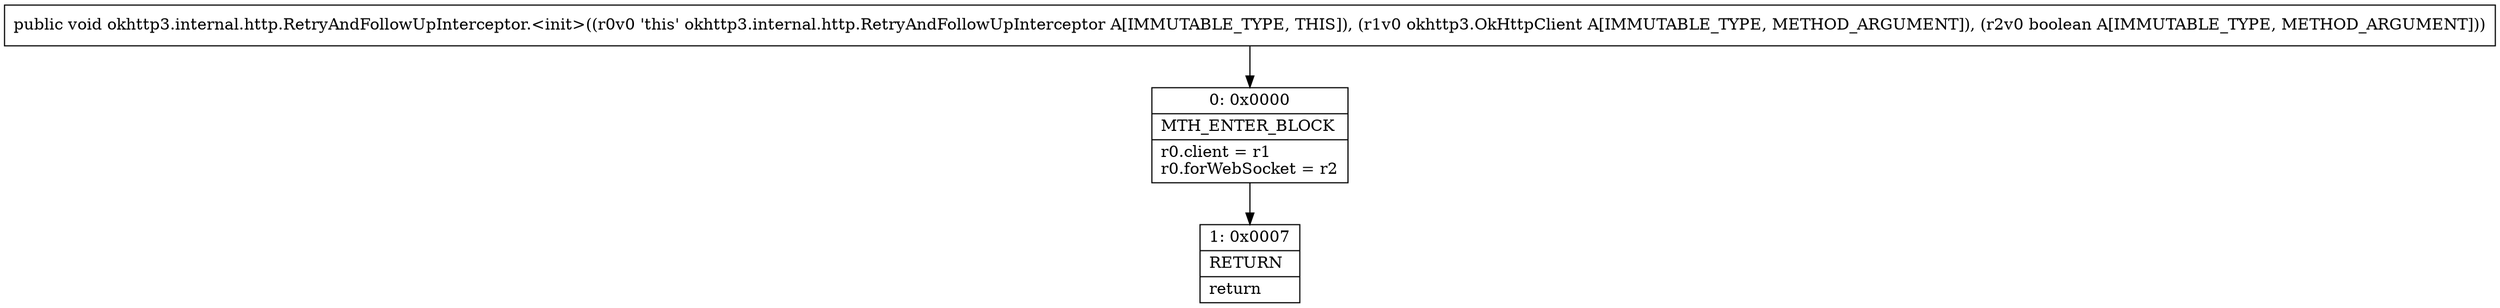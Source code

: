 digraph "CFG forokhttp3.internal.http.RetryAndFollowUpInterceptor.\<init\>(Lokhttp3\/OkHttpClient;Z)V" {
Node_0 [shape=record,label="{0\:\ 0x0000|MTH_ENTER_BLOCK\l|r0.client = r1\lr0.forWebSocket = r2\l}"];
Node_1 [shape=record,label="{1\:\ 0x0007|RETURN\l|return\l}"];
MethodNode[shape=record,label="{public void okhttp3.internal.http.RetryAndFollowUpInterceptor.\<init\>((r0v0 'this' okhttp3.internal.http.RetryAndFollowUpInterceptor A[IMMUTABLE_TYPE, THIS]), (r1v0 okhttp3.OkHttpClient A[IMMUTABLE_TYPE, METHOD_ARGUMENT]), (r2v0 boolean A[IMMUTABLE_TYPE, METHOD_ARGUMENT])) }"];
MethodNode -> Node_0;
Node_0 -> Node_1;
}


